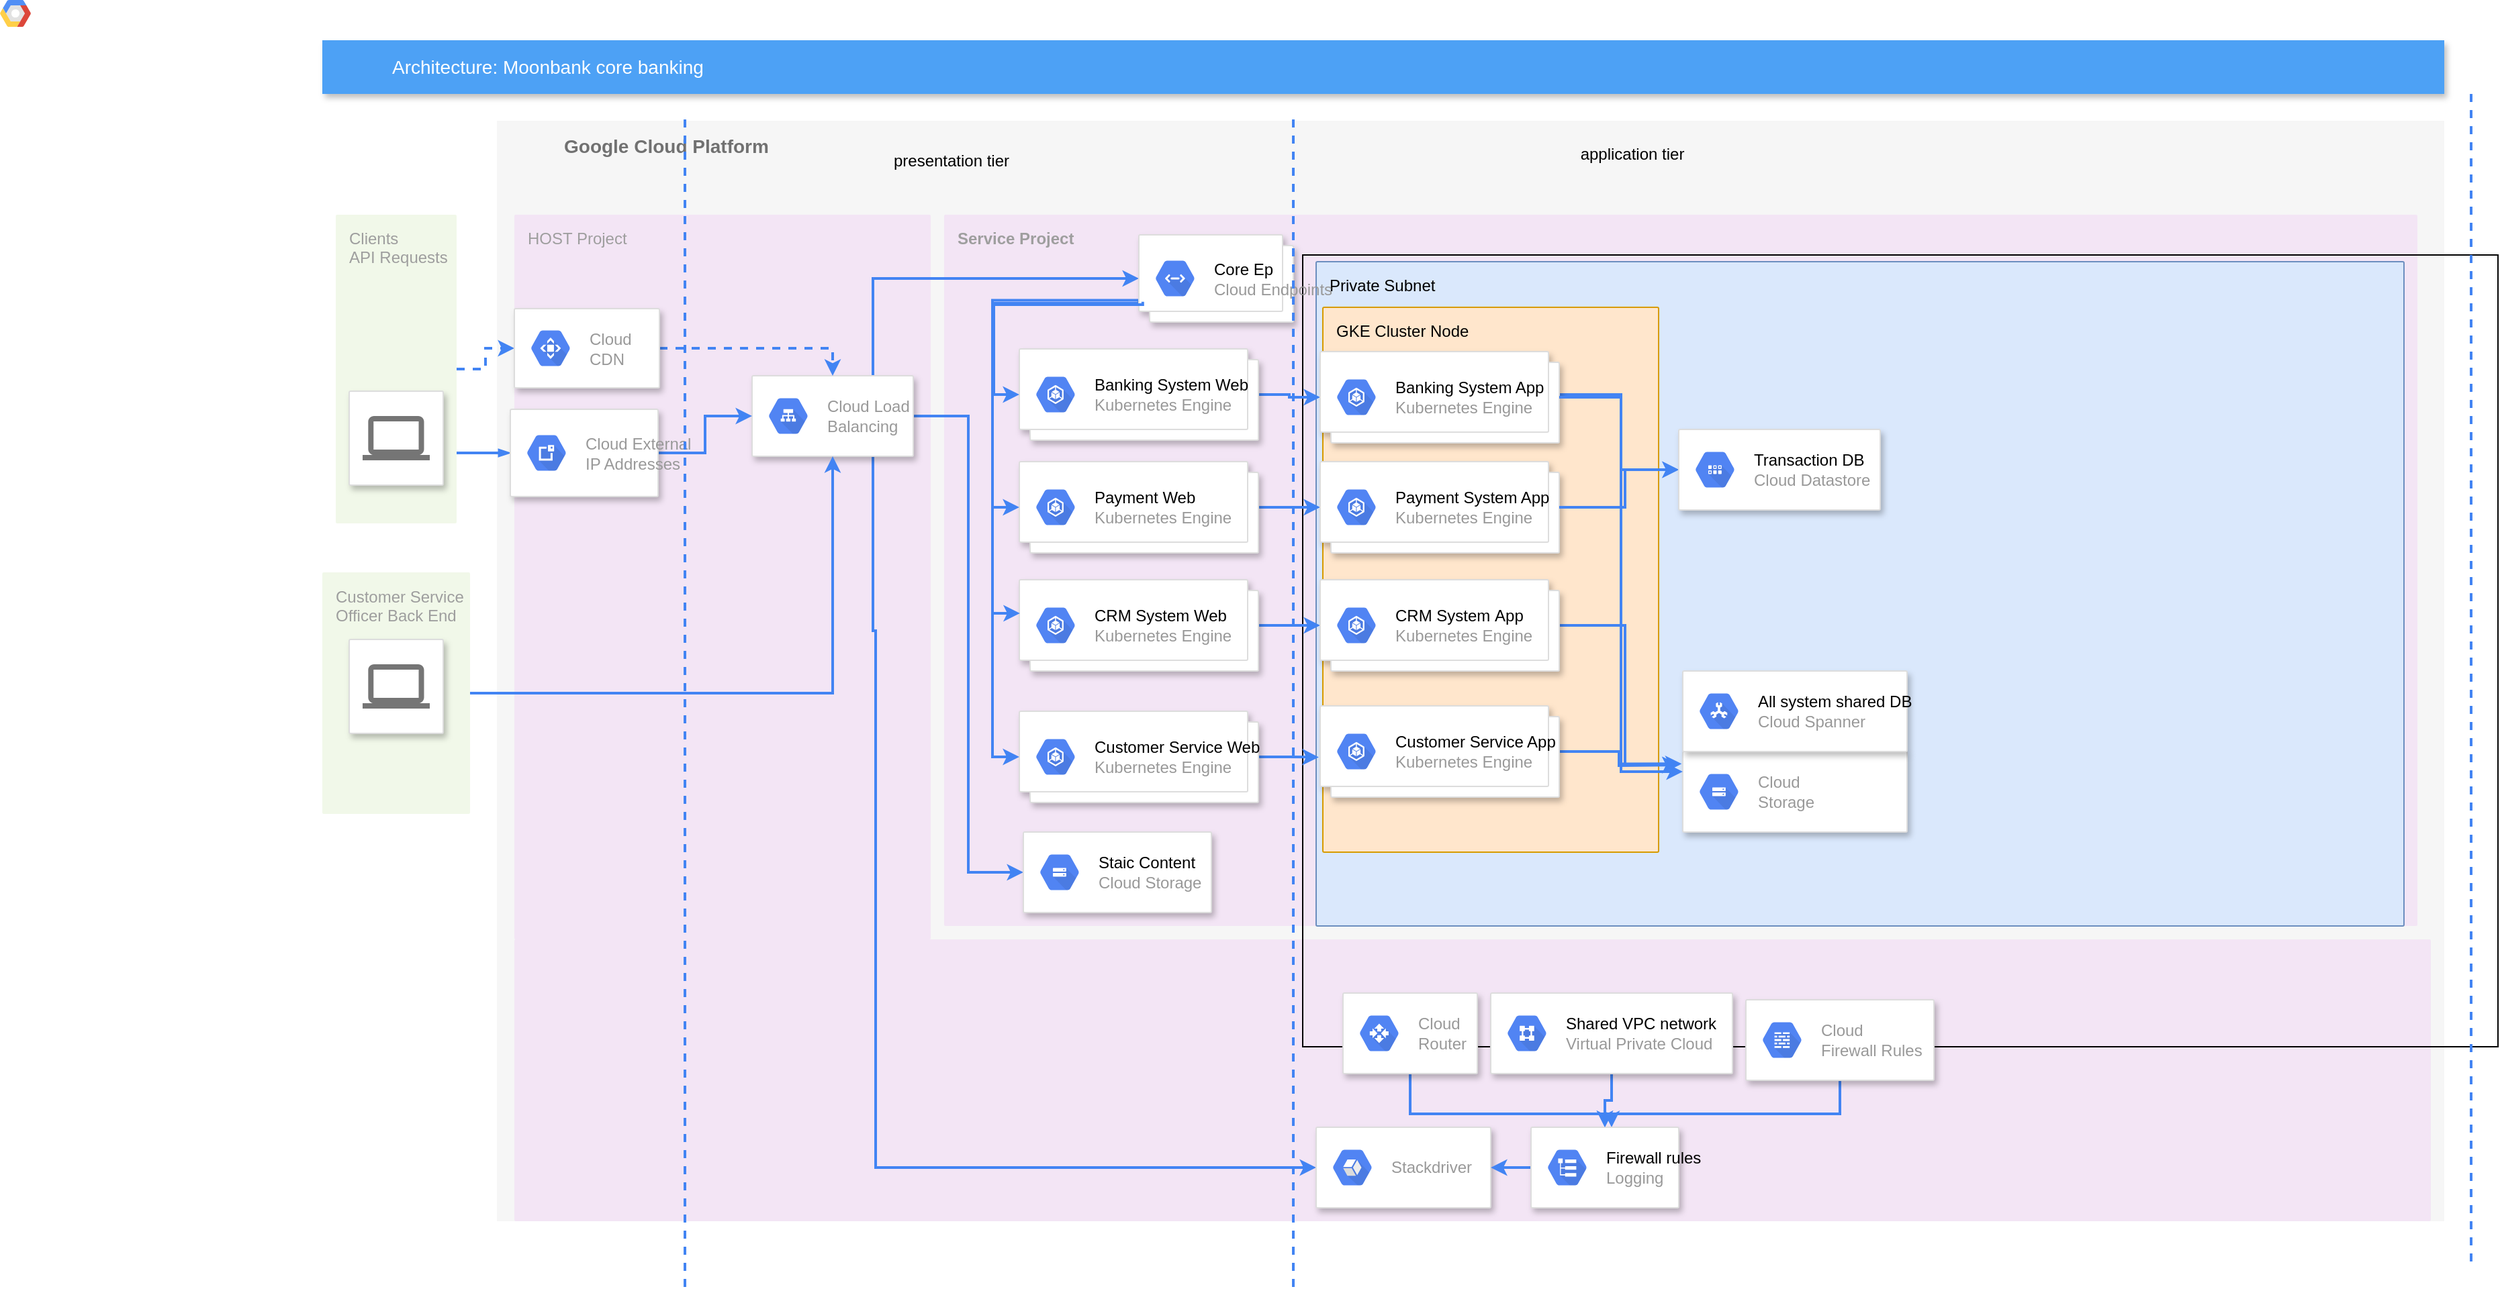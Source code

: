 <mxfile version="12.1.7" type="github" pages="1">
  <diagram id="f106602c-feb2-e66a-4537-3a34d633f6aa" name="Page-1">
    <mxGraphModel dx="2777" dy="1590" grid="1" gridSize="10" guides="1" tooltips="1" connect="1" arrows="1" fold="1" page="1" pageScale="1" pageWidth="1169" pageHeight="827" background="#ffffff" math="0" shadow="0">
      <root>
        <mxCell id="0"/>
        <mxCell id="1" style="" parent="0"/>
        <mxCell id="14" value="&lt;span&gt;Google &lt;/span&gt;Cloud Platform" style="fillColor=#F6F6F6;strokeColor=none;shadow=0;gradientColor=none;fontSize=14;align=left;spacing=10;fontColor=#717171;9E9E9E;verticalAlign=top;spacingTop=-4;fontStyle=1;spacingLeft=40;html=1;" parent="1" vertex="1">
          <mxGeometry x="390" y="100" width="1450" height="820" as="geometry"/>
        </mxCell>
        <mxCell id="3G7S71GiZPw67ylA6irI-1203" value="" style="points=[[0,0,0],[0.25,0,0],[0.5,0,0],[0.75,0,0],[1,0,0],[1,0.25,0],[1,0.5,0],[1,0.75,0],[1,1,0],[0.75,1,0],[0.5,1,0],[0.25,1,0],[0,1,0],[0,0.75,0],[0,0.5,0],[0,0.25,0]];rounded=1;absoluteArcSize=1;arcSize=2;html=1;strokeColor=none;gradientColor=none;shadow=0;dashed=0;fontSize=12;fontColor=#9E9E9E;align=left;verticalAlign=top;spacing=10;spacingTop=-4;fillColor=#F3E5F5;" vertex="1" parent="1">
          <mxGeometry x="403" y="710" width="1427" height="210" as="geometry"/>
        </mxCell>
        <mxCell id="3G7S71GiZPw67ylA6irI-1142" value="Service Project" style="points=[[0,0,0],[0.25,0,0],[0.5,0,0],[0.75,0,0],[1,0,0],[1,0.25,0],[1,0.5,0],[1,0.75,0],[1,1,0],[0.75,1,0],[0.5,1,0],[0.25,1,0],[0,1,0],[0,0.75,0],[0,0.5,0],[0,0.25,0]];rounded=1;absoluteArcSize=1;arcSize=2;html=1;strokeColor=none;gradientColor=none;shadow=0;dashed=0;fontSize=12;fontColor=#9E9E9E;align=left;verticalAlign=top;spacing=10;spacingTop=-4;fillColor=#F3E5F5;fontStyle=1" vertex="1" parent="1">
          <mxGeometry x="723" y="170" width="1097" height="530" as="geometry"/>
        </mxCell>
        <mxCell id="3G7S71GiZPw67ylA6irI-1202" value="" style="whiteSpace=wrap;html=1;fillColor=none;" vertex="1" parent="1">
          <mxGeometry x="990" y="200" width="890" height="590" as="geometry"/>
        </mxCell>
        <mxCell id="3G7S71GiZPw67ylA6irI-1228" value="Private Subnet" style="points=[[0,0,0],[0.25,0,0],[0.5,0,0],[0.75,0,0],[1,0,0],[1,0.25,0],[1,0.5,0],[1,0.75,0],[1,1,0],[0.75,1,0],[0.5,1,0],[0.25,1,0],[0,1,0],[0,0.75,0],[0,0.5,0],[0,0.25,0]];rounded=1;absoluteArcSize=1;arcSize=2;html=1;strokeColor=#6c8ebf;shadow=0;dashed=0;fontSize=12;align=left;verticalAlign=top;spacing=10;spacingTop=-4;fillColor=#dae8fc;" vertex="1" parent="1">
          <mxGeometry x="1000" y="205" width="810" height="495" as="geometry"/>
        </mxCell>
        <mxCell id="3G7S71GiZPw67ylA6irI-1239" value="GKE Cluster Node" style="points=[[0,0,0],[0.25,0,0],[0.5,0,0],[0.75,0,0],[1,0,0],[1,0.25,0],[1,0.5,0],[1,0.75,0],[1,1,0],[0.75,1,0],[0.5,1,0],[0.25,1,0],[0,1,0],[0,0.75,0],[0,0.5,0],[0,0.25,0]];rounded=1;absoluteArcSize=1;arcSize=2;html=1;strokeColor=#d79b00;shadow=0;dashed=0;fontSize=12;align=left;verticalAlign=top;spacing=10;spacingTop=-4;fillColor=#ffe6cc;" vertex="1" parent="1">
          <mxGeometry x="1005" y="239" width="250" height="406" as="geometry"/>
        </mxCell>
        <mxCell id="3G7S71GiZPw67ylA6irI-1141" value="HOST Project" style="points=[[0,0,0],[0.25,0,0],[0.5,0,0],[0.75,0,0],[1,0,0],[1,0.25,0],[1,0.5,0],[1,0.75,0],[1,1,0],[0.75,1,0],[0.5,1,0],[0.25,1,0],[0,1,0],[0,0.75,0],[0,0.5,0],[0,0.25,0]];rounded=1;absoluteArcSize=1;arcSize=2;html=1;strokeColor=none;gradientColor=none;shadow=0;dashed=0;fontSize=12;fontColor=#9E9E9E;align=left;verticalAlign=top;spacing=10;spacingTop=-4;fillColor=#F3E5F5;" vertex="1" parent="1">
          <mxGeometry x="403" y="170" width="310" height="540" as="geometry"/>
        </mxCell>
        <mxCell id="3G7S71GiZPw67ylA6irI-1171" style="edgeStyle=orthogonalEdgeStyle;rounded=0;orthogonalLoop=1;jettySize=auto;html=1;entryX=0;entryY=0.5;entryDx=0;entryDy=0;strokeColor=#4284F3;strokeWidth=2;dashed=1;" edge="1" parent="1" source="997" target="3G7S71GiZPw67ylA6irI-1002">
          <mxGeometry relative="1" as="geometry"/>
        </mxCell>
        <mxCell id="997" value="Clients&lt;br&gt;API Requests" style="rounded=1;absoluteArcSize=1;arcSize=2;html=1;strokeColor=none;gradientColor=none;shadow=0;dashed=0;fontSize=12;fontColor=#9E9E9E;align=left;verticalAlign=top;spacing=10;spacingTop=-4;fillColor=#F1F8E9;" parent="1" vertex="1">
          <mxGeometry x="270" y="170" width="90" height="230" as="geometry"/>
        </mxCell>
        <mxCell id="818" value="Architecture: Moonbank core banking" style="fillColor=#4DA1F5;strokeColor=none;shadow=1;gradientColor=none;fontSize=14;align=left;spacingLeft=50;fontColor=#ffffff;html=1;" parent="1" vertex="1">
          <mxGeometry x="260" y="40" width="1580" height="40" as="geometry"/>
        </mxCell>
        <mxCell id="998" style="edgeStyle=elbowEdgeStyle;rounded=0;elbow=vertical;html=1;labelBackgroundColor=none;startFill=1;startSize=4;endArrow=blockThin;endFill=1;endSize=4;jettySize=auto;orthogonalLoop=1;strokeColor=#4284F3;strokeWidth=2;fontSize=12;fontColor=#000000;align=left;dashed=0;entryX=0;entryY=0.5;entryDx=0;entryDy=0;" parent="1" source="997" target="3G7S71GiZPw67ylA6irI-1165" edge="1">
          <mxGeometry relative="1" as="geometry">
            <mxPoint x="279.905" y="324.81" as="targetPoint"/>
          </mxGeometry>
        </mxCell>
        <mxCell id="987" value="" style="strokeColor=#dddddd;fillColor=#ffffff;shadow=1;strokeWidth=1;rounded=1;absoluteArcSize=1;arcSize=2;labelPosition=center;verticalLabelPosition=middle;align=center;verticalAlign=bottom;spacingLeft=0;fontColor=#999999;fontSize=12;whiteSpace=wrap;spacingBottom=2;html=1;" parent="1" vertex="1">
          <mxGeometry x="280" y="301.5" width="70" height="70" as="geometry"/>
        </mxCell>
        <mxCell id="988" value="" style="dashed=0;connectable=0;html=1;fillColor=#757575;strokeColor=none;shape=mxgraph.gcp2.laptop;part=1;" parent="987" vertex="1">
          <mxGeometry x="0.5" width="50" height="33" relative="1" as="geometry">
            <mxPoint x="-25" y="18.5" as="offset"/>
          </mxGeometry>
        </mxCell>
        <mxCell id="3G7S71GiZPw67ylA6irI-1176" style="edgeStyle=orthogonalEdgeStyle;rounded=0;orthogonalLoop=1;jettySize=auto;html=1;exitX=0.75;exitY=0;exitDx=0;exitDy=0;entryX=0;entryY=0.5;entryDx=0;entryDy=0;strokeColor=#4284F3;strokeWidth=2;" edge="1" parent="1" source="989" target="3G7S71GiZPw67ylA6irI-1174">
          <mxGeometry relative="1" as="geometry"/>
        </mxCell>
        <mxCell id="3G7S71GiZPw67ylA6irI-1197" style="edgeStyle=orthogonalEdgeStyle;rounded=0;orthogonalLoop=1;jettySize=auto;html=1;exitX=0.75;exitY=1;exitDx=0;exitDy=0;entryX=0;entryY=0.5;entryDx=0;entryDy=0;strokeColor=#4284F3;strokeWidth=2;" edge="1" parent="1" source="989" target="3G7S71GiZPw67ylA6irI-1194">
          <mxGeometry relative="1" as="geometry">
            <Array as="points">
              <mxPoint x="670" y="480"/>
              <mxPoint x="672" y="480"/>
              <mxPoint x="672" y="880"/>
            </Array>
          </mxGeometry>
        </mxCell>
        <mxCell id="3G7S71GiZPw67ylA6irI-1220" style="edgeStyle=orthogonalEdgeStyle;rounded=0;orthogonalLoop=1;jettySize=auto;html=1;entryX=0;entryY=0.5;entryDx=0;entryDy=0;strokeColor=#4284F3;strokeWidth=2;" edge="1" parent="1" source="989" target="3G7S71GiZPw67ylA6irI-1218">
          <mxGeometry relative="1" as="geometry"/>
        </mxCell>
        <mxCell id="989" value="" style="strokeColor=#dddddd;fillColor=#ffffff;shadow=1;strokeWidth=1;rounded=1;absoluteArcSize=1;arcSize=2;fontSize=11;fontColor=#9E9E9E;align=center;html=1;" parent="1" vertex="1">
          <mxGeometry x="580" y="290" width="120" height="60" as="geometry"/>
        </mxCell>
        <mxCell id="990" value="Cloud Load&#xa;Balancing" style="dashed=0;connectable=0;html=1;fillColor=#5184F3;strokeColor=none;shape=mxgraph.gcp2.hexIcon;prIcon=cloud_load_balancing;part=1;labelPosition=right;verticalLabelPosition=middle;align=left;verticalAlign=middle;spacingLeft=5;fontColor=#999999;fontSize=12;" parent="989" vertex="1">
          <mxGeometry y="0.5" width="44" height="39" relative="1" as="geometry">
            <mxPoint x="5" y="-19.5" as="offset"/>
          </mxGeometry>
        </mxCell>
        <mxCell id="3G7S71GiZPw67ylA6irI-1062" value="Customer Service&lt;br&gt;Officer Back End" style="points=[[0,0,0],[0.25,0,0],[0.5,0,0],[0.75,0,0],[1,0,0],[1,0.25,0],[1,0.5,0],[1,0.75,0],[1,1,0],[0.75,1,0],[0.5,1,0],[0.25,1,0],[0,1,0],[0,0.75,0],[0,0.5,0],[0,0.25,0]];rounded=1;absoluteArcSize=1;arcSize=2;html=1;strokeColor=none;gradientColor=none;shadow=0;dashed=0;fontSize=12;fontColor=#9E9E9E;align=left;verticalAlign=top;spacing=10;spacingTop=-4;fillColor=#F1F8E9;" vertex="1" parent="1">
          <mxGeometry x="260" y="436.5" width="110" height="180" as="geometry"/>
        </mxCell>
        <mxCell id="3G7S71GiZPw67ylA6irI-1063" value="" style="strokeColor=#dddddd;fillColor=#ffffff;shadow=1;strokeWidth=1;rounded=1;absoluteArcSize=1;arcSize=2;labelPosition=center;verticalLabelPosition=middle;align=center;verticalAlign=bottom;spacingLeft=0;fontColor=#999999;fontSize=12;whiteSpace=wrap;spacingBottom=2;html=1;" vertex="1" parent="1">
          <mxGeometry x="280" y="486.5" width="70" height="70" as="geometry"/>
        </mxCell>
        <mxCell id="3G7S71GiZPw67ylA6irI-1064" value="" style="dashed=0;connectable=0;html=1;fillColor=#757575;strokeColor=none;shape=mxgraph.gcp2.laptop;part=1;" vertex="1" parent="3G7S71GiZPw67ylA6irI-1063">
          <mxGeometry x="0.5" width="50" height="33" relative="1" as="geometry">
            <mxPoint x="-25" y="18.5" as="offset"/>
          </mxGeometry>
        </mxCell>
        <mxCell id="3G7S71GiZPw67ylA6irI-1135" style="edgeStyle=orthogonalEdgeStyle;rounded=0;orthogonalLoop=1;jettySize=auto;html=1;entryX=0;entryY=0.5;entryDx=0;entryDy=0;strokeColor=#4284F3;strokeWidth=2;" edge="1" parent="1" source="3G7S71GiZPw67ylA6irI-1124" target="3G7S71GiZPw67ylA6irI-1053">
          <mxGeometry relative="1" as="geometry"/>
        </mxCell>
        <mxCell id="3G7S71GiZPw67ylA6irI-1124" value="" style="shape=mxgraph.gcp2.doubleRect;strokeColor=#dddddd;fillColor=#ffffff;shadow=1;strokeWidth=1;" vertex="1" parent="1">
          <mxGeometry x="779" y="270" width="178" height="68" as="geometry"/>
        </mxCell>
        <mxCell id="3G7S71GiZPw67ylA6irI-1125" value="&lt;font color=&quot;#000000&quot;&gt;&lt;span&gt;Banking System Web&lt;/span&gt;&lt;/font&gt;&lt;br&gt;Kubernetes Engine" style="dashed=0;connectable=0;html=1;fillColor=#5184F3;strokeColor=none;shape=mxgraph.gcp2.hexIcon;prIcon=container_engine;part=1;labelPosition=right;verticalLabelPosition=middle;align=left;verticalAlign=middle;spacingLeft=5;fontColor=#999999;fontSize=12;" vertex="1" parent="3G7S71GiZPw67ylA6irI-1124">
          <mxGeometry y="0.5" width="44" height="39" relative="1" as="geometry">
            <mxPoint x="5" y="-19.5" as="offset"/>
          </mxGeometry>
        </mxCell>
        <mxCell id="3G7S71GiZPw67ylA6irI-1134" style="edgeStyle=orthogonalEdgeStyle;rounded=0;orthogonalLoop=1;jettySize=auto;html=1;entryX=0;entryY=0.5;entryDx=0;entryDy=0;strokeColor=#4284F3;strokeWidth=2;" edge="1" parent="1" source="3G7S71GiZPw67ylA6irI-1126" target="3G7S71GiZPw67ylA6irI-1036">
          <mxGeometry relative="1" as="geometry"/>
        </mxCell>
        <mxCell id="3G7S71GiZPw67ylA6irI-1126" value="" style="shape=mxgraph.gcp2.doubleRect;strokeColor=#dddddd;fillColor=#ffffff;shadow=1;strokeWidth=1;" vertex="1" parent="1">
          <mxGeometry x="779" y="354" width="178" height="68" as="geometry"/>
        </mxCell>
        <mxCell id="3G7S71GiZPw67ylA6irI-1127" value="&lt;font color=&quot;#000000&quot;&gt;&lt;span&gt;Payment Web&lt;/span&gt;&lt;/font&gt;&lt;br&gt;Kubernetes Engine" style="dashed=0;connectable=0;html=1;fillColor=#5184F3;strokeColor=none;shape=mxgraph.gcp2.hexIcon;prIcon=container_engine;part=1;labelPosition=right;verticalLabelPosition=middle;align=left;verticalAlign=middle;spacingLeft=5;fontColor=#999999;fontSize=12;" vertex="1" parent="3G7S71GiZPw67ylA6irI-1126">
          <mxGeometry y="0.5" width="44" height="39" relative="1" as="geometry">
            <mxPoint x="5" y="-19.5" as="offset"/>
          </mxGeometry>
        </mxCell>
        <mxCell id="3G7S71GiZPw67ylA6irI-1133" style="edgeStyle=orthogonalEdgeStyle;rounded=0;orthogonalLoop=1;jettySize=auto;html=1;entryX=0;entryY=0.5;entryDx=0;entryDy=0;strokeColor=#4284F3;strokeWidth=2;" edge="1" parent="1" source="3G7S71GiZPw67ylA6irI-1128" target="3G7S71GiZPw67ylA6irI-1038">
          <mxGeometry relative="1" as="geometry"/>
        </mxCell>
        <mxCell id="3G7S71GiZPw67ylA6irI-1128" value="" style="shape=mxgraph.gcp2.doubleRect;strokeColor=#dddddd;fillColor=#ffffff;shadow=1;strokeWidth=1;" vertex="1" parent="1">
          <mxGeometry x="779" y="442" width="178" height="68" as="geometry"/>
        </mxCell>
        <mxCell id="3G7S71GiZPw67ylA6irI-1129" value="&lt;font color=&quot;#000000&quot;&gt;CRM System Web&lt;/font&gt;&lt;br&gt;Kubernetes Engine" style="dashed=0;connectable=0;html=1;fillColor=#5184F3;strokeColor=none;shape=mxgraph.gcp2.hexIcon;prIcon=container_engine;part=1;labelPosition=right;verticalLabelPosition=middle;align=left;verticalAlign=middle;spacingLeft=5;fontColor=#999999;fontSize=12;" vertex="1" parent="3G7S71GiZPw67ylA6irI-1128">
          <mxGeometry y="0.5" width="44" height="39" relative="1" as="geometry">
            <mxPoint x="5" y="-19.5" as="offset"/>
          </mxGeometry>
        </mxCell>
        <mxCell id="3G7S71GiZPw67ylA6irI-1132" style="edgeStyle=orthogonalEdgeStyle;rounded=0;orthogonalLoop=1;jettySize=auto;html=1;entryX=-0.006;entryY=0.562;entryDx=0;entryDy=0;entryPerimeter=0;strokeColor=#4284F3;strokeWidth=2;" edge="1" parent="1" source="3G7S71GiZPw67ylA6irI-1130" target="3G7S71GiZPw67ylA6irI-1065">
          <mxGeometry relative="1" as="geometry"/>
        </mxCell>
        <mxCell id="3G7S71GiZPw67ylA6irI-1130" value="" style="shape=mxgraph.gcp2.doubleRect;strokeColor=#dddddd;fillColor=#ffffff;shadow=1;strokeWidth=1;" vertex="1" parent="1">
          <mxGeometry x="779" y="540" width="178" height="68" as="geometry"/>
        </mxCell>
        <mxCell id="3G7S71GiZPw67ylA6irI-1131" value="&lt;font color=&quot;#000000&quot;&gt;&lt;span&gt;Customer Service Web&lt;/span&gt;&lt;/font&gt;&lt;br&gt;Kubernetes Engine" style="dashed=0;connectable=0;html=1;fillColor=#5184F3;strokeColor=none;shape=mxgraph.gcp2.hexIcon;prIcon=container_engine;part=1;labelPosition=right;verticalLabelPosition=middle;align=left;verticalAlign=middle;spacingLeft=5;fontColor=#999999;fontSize=12;" vertex="1" parent="3G7S71GiZPw67ylA6irI-1130">
          <mxGeometry y="0.5" width="44" height="39" relative="1" as="geometry">
            <mxPoint x="5" y="-19.5" as="offset"/>
          </mxGeometry>
        </mxCell>
        <mxCell id="3G7S71GiZPw67ylA6irI-1168" style="edgeStyle=orthogonalEdgeStyle;rounded=0;orthogonalLoop=1;jettySize=auto;html=1;entryX=0;entryY=0.5;entryDx=0;entryDy=0;strokeColor=#4284F3;strokeWidth=2;" edge="1" parent="1" source="3G7S71GiZPw67ylA6irI-1165" target="989">
          <mxGeometry relative="1" as="geometry"/>
        </mxCell>
        <mxCell id="3G7S71GiZPw67ylA6irI-1165" value="" style="strokeColor=#dddddd;fillColor=#ffffff;shadow=1;strokeWidth=1;rounded=1;absoluteArcSize=1;arcSize=2;" vertex="1" parent="1">
          <mxGeometry x="400" y="315" width="110" height="65" as="geometry"/>
        </mxCell>
        <mxCell id="3G7S71GiZPw67ylA6irI-1166" value="Cloud External&#xa;IP Addresses" style="dashed=0;connectable=0;html=1;fillColor=#5184F3;strokeColor=none;shape=mxgraph.gcp2.hexIcon;prIcon=cloud_external_ip_addresses;part=1;labelPosition=right;verticalLabelPosition=middle;align=left;verticalAlign=middle;spacingLeft=5;fontColor=#999999;fontSize=12;" vertex="1" parent="3G7S71GiZPw67ylA6irI-1165">
          <mxGeometry y="0.5" width="44" height="39" relative="1" as="geometry">
            <mxPoint x="5" y="-19.5" as="offset"/>
          </mxGeometry>
        </mxCell>
        <mxCell id="3G7S71GiZPw67ylA6irI-1172" style="edgeStyle=orthogonalEdgeStyle;rounded=0;orthogonalLoop=1;jettySize=auto;html=1;entryX=0.5;entryY=0;entryDx=0;entryDy=0;dashed=1;strokeColor=#4284F3;strokeWidth=2;" edge="1" parent="1" source="3G7S71GiZPw67ylA6irI-1002" target="989">
          <mxGeometry relative="1" as="geometry"/>
        </mxCell>
        <mxCell id="3G7S71GiZPw67ylA6irI-1179" style="edgeStyle=orthogonalEdgeStyle;rounded=0;orthogonalLoop=1;jettySize=auto;html=1;exitX=0;exitY=0.75;exitDx=0;exitDy=0;entryX=0;entryY=0.5;entryDx=0;entryDy=0;strokeColor=#4284F3;strokeWidth=2;" edge="1" parent="1" source="3G7S71GiZPw67ylA6irI-1174" target="3G7S71GiZPw67ylA6irI-1126">
          <mxGeometry relative="1" as="geometry">
            <Array as="points">
              <mxPoint x="759" y="236"/>
              <mxPoint x="759" y="388"/>
            </Array>
          </mxGeometry>
        </mxCell>
        <mxCell id="3G7S71GiZPw67ylA6irI-1180" style="edgeStyle=orthogonalEdgeStyle;rounded=0;orthogonalLoop=1;jettySize=auto;html=1;entryX=0.002;entryY=0.426;entryDx=0;entryDy=0;entryPerimeter=0;strokeColor=#4284F3;strokeWidth=2;" edge="1" parent="1">
          <mxGeometry relative="1" as="geometry">
            <mxPoint x="868" y="236.048" as="sourcePoint"/>
            <mxPoint x="779.429" y="467" as="targetPoint"/>
            <Array as="points">
              <mxPoint x="759" y="236"/>
              <mxPoint x="759" y="467"/>
            </Array>
          </mxGeometry>
        </mxCell>
        <mxCell id="3G7S71GiZPw67ylA6irI-1181" style="edgeStyle=orthogonalEdgeStyle;rounded=0;orthogonalLoop=1;jettySize=auto;html=1;exitX=0;exitY=0.75;exitDx=0;exitDy=0;entryX=0;entryY=0.5;entryDx=0;entryDy=0;strokeColor=#4284F3;strokeWidth=2;" edge="1" parent="1" source="3G7S71GiZPw67ylA6irI-1174" target="3G7S71GiZPw67ylA6irI-1130">
          <mxGeometry relative="1" as="geometry"/>
        </mxCell>
        <mxCell id="3G7S71GiZPw67ylA6irI-1198" value="" style="endArrow=none;dashed=1;html=1;strokeColor=#4284F3;strokeWidth=2;" edge="1" parent="1">
          <mxGeometry width="50" height="50" relative="1" as="geometry">
            <mxPoint x="1860" y="950" as="sourcePoint"/>
            <mxPoint x="1860" y="80" as="targetPoint"/>
          </mxGeometry>
        </mxCell>
        <mxCell id="15" value="" style="shape=mxgraph.gcp2.google_cloud_platform;fillColor=#F6F6F6;strokeColor=none;shadow=0;gradientColor=none;" parent="1" vertex="1">
          <mxGeometry width="23" height="20" relative="1" as="geometry">
            <mxPoint x="20" y="10" as="offset"/>
          </mxGeometry>
        </mxCell>
        <mxCell id="3G7S71GiZPw67ylA6irI-1002" value="" style="strokeColor=#dddddd;fillColor=#ffffff;shadow=1;strokeWidth=1;rounded=1;absoluteArcSize=1;arcSize=2;" vertex="1" parent="1">
          <mxGeometry x="403" y="240" width="108" height="59" as="geometry"/>
        </mxCell>
        <mxCell id="3G7S71GiZPw67ylA6irI-1003" value="Cloud &#xa;CDN" style="dashed=0;connectable=0;html=1;fillColor=#5184F3;strokeColor=none;shape=mxgraph.gcp2.hexIcon;prIcon=cloud_cdn;part=1;labelPosition=right;verticalLabelPosition=middle;align=left;verticalAlign=middle;spacingLeft=5;fontColor=#999999;fontSize=12;" vertex="1" parent="3G7S71GiZPw67ylA6irI-1002">
          <mxGeometry y="0.5" width="44" height="39" relative="1" as="geometry">
            <mxPoint x="5" y="-19.5" as="offset"/>
          </mxGeometry>
        </mxCell>
        <mxCell id="3G7S71GiZPw67ylA6irI-1236" style="edgeStyle=orthogonalEdgeStyle;rounded=0;orthogonalLoop=1;jettySize=auto;html=1;strokeColor=#4284F3;strokeWidth=2;exitX=1;exitY=0.5;exitDx=0;exitDy=0;" edge="1" parent="1" source="3G7S71GiZPw67ylA6irI-1036">
          <mxGeometry relative="1" as="geometry">
            <mxPoint x="1270" y="360" as="targetPoint"/>
            <Array as="points">
              <mxPoint x="1230" y="388"/>
              <mxPoint x="1230" y="360"/>
            </Array>
          </mxGeometry>
        </mxCell>
        <mxCell id="3G7S71GiZPw67ylA6irI-1051" value="" style="strokeColor=#dddddd;fillColor=#ffffff;shadow=1;strokeWidth=1;rounded=1;absoluteArcSize=1;arcSize=2;" vertex="1" parent="1">
          <mxGeometry x="1273" y="570" width="167" height="60" as="geometry"/>
        </mxCell>
        <mxCell id="3G7S71GiZPw67ylA6irI-1052" value="Cloud&#xa;Storage" style="dashed=0;connectable=0;html=1;fillColor=#5184F3;strokeColor=none;shape=mxgraph.gcp2.hexIcon;prIcon=cloud_storage;part=1;labelPosition=right;verticalLabelPosition=middle;align=left;verticalAlign=middle;spacingLeft=5;fontColor=#999999;fontSize=12;" vertex="1" parent="3G7S71GiZPw67ylA6irI-1051">
          <mxGeometry y="0.5" width="44" height="39" relative="1" as="geometry">
            <mxPoint x="5" y="-19.5" as="offset"/>
          </mxGeometry>
        </mxCell>
        <mxCell id="3G7S71GiZPw67ylA6irI-1235" style="edgeStyle=orthogonalEdgeStyle;rounded=0;orthogonalLoop=1;jettySize=auto;html=1;entryX=0;entryY=0.5;entryDx=0;entryDy=0;strokeColor=#4284F3;strokeWidth=2;" edge="1" parent="1" source="3G7S71GiZPw67ylA6irI-1053" target="3G7S71GiZPw67ylA6irI-1241">
          <mxGeometry relative="1" as="geometry">
            <Array as="points">
              <mxPoint x="1227" y="304"/>
              <mxPoint x="1227" y="360"/>
            </Array>
          </mxGeometry>
        </mxCell>
        <mxCell id="3G7S71GiZPw67ylA6irI-1055" value="" style="strokeColor=#dddddd;fillColor=#ffffff;shadow=1;strokeWidth=1;rounded=1;absoluteArcSize=1;arcSize=2;" vertex="1" parent="1">
          <mxGeometry x="1273" y="510" width="167" height="60" as="geometry"/>
        </mxCell>
        <mxCell id="3G7S71GiZPw67ylA6irI-1056" value="&lt;font color=&quot;#000000&quot;&gt;&lt;span&gt;All system shared DB&lt;/span&gt;&lt;/font&gt;&lt;br&gt;Cloud Spanner" style="dashed=0;connectable=0;html=1;fillColor=#5184F3;strokeColor=none;shape=mxgraph.gcp2.hexIcon;prIcon=cloud_spanner;part=1;labelPosition=right;verticalLabelPosition=middle;align=left;verticalAlign=middle;spacingLeft=5;fontColor=#999999;fontSize=12;" vertex="1" parent="3G7S71GiZPw67ylA6irI-1055">
          <mxGeometry y="0.5" width="44" height="39" relative="1" as="geometry">
            <mxPoint x="5" y="-19.5" as="offset"/>
          </mxGeometry>
        </mxCell>
        <mxCell id="3G7S71GiZPw67ylA6irI-1238" style="edgeStyle=orthogonalEdgeStyle;rounded=0;orthogonalLoop=1;jettySize=auto;html=1;strokeColor=#4284F3;strokeWidth=2;" edge="1" parent="1" source="3G7S71GiZPw67ylA6irI-1065">
          <mxGeometry relative="1" as="geometry">
            <mxPoint x="1270" y="580" as="targetPoint"/>
          </mxGeometry>
        </mxCell>
        <mxCell id="3G7S71GiZPw67ylA6irI-1237" style="edgeStyle=orthogonalEdgeStyle;rounded=0;orthogonalLoop=1;jettySize=auto;html=1;strokeColor=#4284F3;strokeWidth=2;" edge="1" parent="1" source="3G7S71GiZPw67ylA6irI-1038">
          <mxGeometry relative="1" as="geometry">
            <mxPoint x="1270" y="580" as="targetPoint"/>
            <Array as="points">
              <mxPoint x="1230" y="476"/>
              <mxPoint x="1230" y="580"/>
            </Array>
          </mxGeometry>
        </mxCell>
        <mxCell id="3G7S71GiZPw67ylA6irI-1174" value="" style="shape=mxgraph.gcp2.doubleRect;strokeColor=#dddddd;fillColor=#ffffff;shadow=1;strokeWidth=1;" vertex="1" parent="1">
          <mxGeometry x="868" y="185" width="115" height="65" as="geometry"/>
        </mxCell>
        <mxCell id="3G7S71GiZPw67ylA6irI-1175" value="&lt;font color=&quot;#000000&quot;&gt;&lt;span&gt;Core Ep&lt;/span&gt;&lt;/font&gt;&lt;br&gt;Cloud Endpoints" style="dashed=0;connectable=0;html=1;fillColor=#5184F3;strokeColor=none;shape=mxgraph.gcp2.hexIcon;prIcon=cloud_endpoints;part=1;labelPosition=right;verticalLabelPosition=middle;align=left;verticalAlign=middle;spacingLeft=5;fontColor=#999999;fontSize=12;" vertex="1" parent="3G7S71GiZPw67ylA6irI-1174">
          <mxGeometry y="0.5" width="44" height="39" relative="1" as="geometry">
            <mxPoint x="5" y="-19.5" as="offset"/>
          </mxGeometry>
        </mxCell>
        <mxCell id="3G7S71GiZPw67ylA6irI-1177" style="edgeStyle=orthogonalEdgeStyle;rounded=0;orthogonalLoop=1;jettySize=auto;html=1;exitX=0;exitY=0.75;exitDx=0;exitDy=0;strokeColor=#4284F3;strokeWidth=2;entryX=0;entryY=0.5;entryDx=0;entryDy=0;" edge="1" parent="3G7S71GiZPw67ylA6irI-1174" target="3G7S71GiZPw67ylA6irI-1124">
          <mxGeometry relative="1" as="geometry">
            <mxPoint x="2.911" y="49.857" as="sourcePoint"/>
            <mxPoint x="-61.867" y="120" as="targetPoint"/>
            <Array as="points">
              <mxPoint x="3" y="52"/>
              <mxPoint x="-108" y="52"/>
              <mxPoint x="-108" y="119"/>
            </Array>
          </mxGeometry>
        </mxCell>
        <mxCell id="3G7S71GiZPw67ylA6irI-1183" value="" style="endArrow=none;dashed=1;html=1;strokeColor=#4284F3;strokeWidth=2;" edge="1" parent="1">
          <mxGeometry width="50" height="50" relative="1" as="geometry">
            <mxPoint x="530" y="969" as="sourcePoint"/>
            <mxPoint x="530" y="99" as="targetPoint"/>
          </mxGeometry>
        </mxCell>
        <mxCell id="3G7S71GiZPw67ylA6irI-1185" value="" style="endArrow=none;dashed=1;html=1;strokeColor=#4284F3;strokeWidth=2;" edge="1" parent="1">
          <mxGeometry width="50" height="50" relative="1" as="geometry">
            <mxPoint x="983" y="969" as="sourcePoint"/>
            <mxPoint x="983" y="99" as="targetPoint"/>
          </mxGeometry>
        </mxCell>
        <mxCell id="3G7S71GiZPw67ylA6irI-1190" value="presentation tier" style="text;html=1;resizable=0;autosize=1;align=center;verticalAlign=middle;points=[];fillColor=none;strokeColor=none;rounded=0;" vertex="1" parent="1">
          <mxGeometry x="678" y="120" width="100" height="20" as="geometry"/>
        </mxCell>
        <mxCell id="3G7S71GiZPw67ylA6irI-1194" value="" style="strokeColor=#dddddd;fillColor=#ffffff;shadow=1;strokeWidth=1;rounded=1;absoluteArcSize=1;arcSize=2;" vertex="1" parent="1">
          <mxGeometry x="1000" y="850" width="130" height="60" as="geometry"/>
        </mxCell>
        <mxCell id="3G7S71GiZPw67ylA6irI-1195" value="Stackdriver" style="dashed=0;connectable=0;html=1;fillColor=#5184F3;strokeColor=none;shape=mxgraph.gcp2.hexIcon;prIcon=stackdriver;part=1;labelPosition=right;verticalLabelPosition=middle;align=left;verticalAlign=middle;spacingLeft=5;fontColor=#999999;fontSize=12;" vertex="1" parent="3G7S71GiZPw67ylA6irI-1194">
          <mxGeometry y="0.5" width="44" height="39" relative="1" as="geometry">
            <mxPoint x="5" y="-19.5" as="offset"/>
          </mxGeometry>
        </mxCell>
        <mxCell id="3G7S71GiZPw67ylA6irI-1200" value="application tier" style="text;html=1;resizable=0;autosize=1;align=center;verticalAlign=middle;points=[];fillColor=none;strokeColor=none;rounded=0;" vertex="1" parent="1">
          <mxGeometry x="1190" y="115" width="90" height="20" as="geometry"/>
        </mxCell>
        <mxCell id="3G7S71GiZPw67ylA6irI-1227" style="edgeStyle=orthogonalEdgeStyle;rounded=0;orthogonalLoop=1;jettySize=auto;html=1;strokeColor=#4284F3;strokeWidth=2;" edge="1" parent="1" source="3G7S71GiZPw67ylA6irI-1210" target="3G7S71GiZPw67ylA6irI-1208">
          <mxGeometry relative="1" as="geometry"/>
        </mxCell>
        <mxCell id="3G7S71GiZPw67ylA6irI-1226" style="edgeStyle=orthogonalEdgeStyle;rounded=0;orthogonalLoop=1;jettySize=auto;html=1;strokeColor=#4284F3;strokeWidth=2;" edge="1" parent="1" source="3G7S71GiZPw67ylA6irI-1214">
          <mxGeometry relative="1" as="geometry">
            <mxPoint x="1220" y="850" as="targetPoint"/>
            <Array as="points">
              <mxPoint x="1070" y="840"/>
              <mxPoint x="1220" y="840"/>
            </Array>
          </mxGeometry>
        </mxCell>
        <mxCell id="3G7S71GiZPw67ylA6irI-1218" value="" style="strokeColor=#dddddd;fillColor=#ffffff;shadow=1;strokeWidth=1;rounded=1;absoluteArcSize=1;arcSize=2;" vertex="1" parent="1">
          <mxGeometry x="782" y="630" width="140" height="60" as="geometry"/>
        </mxCell>
        <mxCell id="3G7S71GiZPw67ylA6irI-1219" value="&lt;font color=&quot;#000000&quot;&gt;&lt;span&gt;Staic Content&lt;br&gt;&lt;/span&gt;&lt;/font&gt;Cloud Storage" style="dashed=0;connectable=0;html=1;fillColor=#5184F3;strokeColor=none;shape=mxgraph.gcp2.hexIcon;prIcon=cloud_storage;part=1;labelPosition=right;verticalLabelPosition=middle;align=left;verticalAlign=middle;spacingLeft=5;fontColor=#999999;fontSize=12;" vertex="1" parent="3G7S71GiZPw67ylA6irI-1218">
          <mxGeometry y="0.5" width="44" height="39" relative="1" as="geometry">
            <mxPoint x="5" y="-19.5" as="offset"/>
          </mxGeometry>
        </mxCell>
        <mxCell id="3G7S71GiZPw67ylA6irI-1222" style="edgeStyle=orthogonalEdgeStyle;rounded=0;orthogonalLoop=1;jettySize=auto;html=1;strokeColor=#4284F3;strokeWidth=2;" edge="1" parent="1" source="3G7S71GiZPw67ylA6irI-1208" target="3G7S71GiZPw67ylA6irI-1194">
          <mxGeometry relative="1" as="geometry"/>
        </mxCell>
        <mxCell id="3G7S71GiZPw67ylA6irI-1208" value="" style="strokeColor=#dddddd;fillColor=#ffffff;shadow=1;strokeWidth=1;rounded=1;absoluteArcSize=1;arcSize=2;" vertex="1" parent="1">
          <mxGeometry x="1160" y="850" width="110" height="60" as="geometry"/>
        </mxCell>
        <mxCell id="3G7S71GiZPw67ylA6irI-1209" value="&lt;font color=&quot;#000000&quot;&gt;Firewall rules&lt;/font&gt;&lt;br&gt;Logging" style="dashed=0;connectable=0;html=1;fillColor=#5184F3;strokeColor=none;shape=mxgraph.gcp2.hexIcon;prIcon=logging;part=1;labelPosition=right;verticalLabelPosition=middle;align=left;verticalAlign=middle;spacingLeft=5;fontColor=#999999;fontSize=12;" vertex="1" parent="3G7S71GiZPw67ylA6irI-1208">
          <mxGeometry y="0.5" width="44" height="39" relative="1" as="geometry">
            <mxPoint x="5" y="-19.5" as="offset"/>
          </mxGeometry>
        </mxCell>
        <mxCell id="3G7S71GiZPw67ylA6irI-1225" style="edgeStyle=orthogonalEdgeStyle;rounded=0;orthogonalLoop=1;jettySize=auto;html=1;strokeColor=#4284F3;strokeWidth=2;" edge="1" parent="1" source="3G7S71GiZPw67ylA6irI-1223" target="3G7S71GiZPw67ylA6irI-1208">
          <mxGeometry relative="1" as="geometry">
            <Array as="points">
              <mxPoint x="1390" y="840"/>
              <mxPoint x="1215" y="840"/>
            </Array>
          </mxGeometry>
        </mxCell>
        <mxCell id="3G7S71GiZPw67ylA6irI-1038" value="" style="shape=mxgraph.gcp2.doubleRect;strokeColor=#dddddd;fillColor=#ffffff;shadow=1;strokeWidth=1;" vertex="1" parent="1">
          <mxGeometry x="1003" y="442" width="178" height="68" as="geometry"/>
        </mxCell>
        <mxCell id="3G7S71GiZPw67ylA6irI-1039" value="&lt;span style=&quot;color: rgb(0 , 0 , 0)&quot;&gt;CRM System&amp;nbsp;&lt;/span&gt;&lt;font color=&quot;#000000&quot;&gt;App&lt;/font&gt;&lt;br&gt;Kubernetes Engine" style="dashed=0;connectable=0;html=1;fillColor=#5184F3;strokeColor=none;shape=mxgraph.gcp2.hexIcon;prIcon=container_engine;part=1;labelPosition=right;verticalLabelPosition=middle;align=left;verticalAlign=middle;spacingLeft=5;fontColor=#999999;fontSize=12;" vertex="1" parent="3G7S71GiZPw67ylA6irI-1038">
          <mxGeometry y="0.5" width="44" height="39" relative="1" as="geometry">
            <mxPoint x="5" y="-19.5" as="offset"/>
          </mxGeometry>
        </mxCell>
        <mxCell id="3G7S71GiZPw67ylA6irI-1065" value="" style="shape=mxgraph.gcp2.doubleRect;strokeColor=#dddddd;fillColor=#ffffff;shadow=1;strokeWidth=1;" vertex="1" parent="1">
          <mxGeometry x="1003" y="536" width="178" height="68" as="geometry"/>
        </mxCell>
        <mxCell id="3G7S71GiZPw67ylA6irI-1066" value="&lt;font color=&quot;#000000&quot;&gt;&lt;span&gt;Customer Service App&lt;/span&gt;&lt;/font&gt;&lt;br&gt;Kubernetes Engine" style="dashed=0;connectable=0;html=1;fillColor=#5184F3;strokeColor=none;shape=mxgraph.gcp2.hexIcon;prIcon=container_engine;part=1;labelPosition=right;verticalLabelPosition=middle;align=left;verticalAlign=middle;spacingLeft=5;fontColor=#999999;fontSize=12;" vertex="1" parent="3G7S71GiZPw67ylA6irI-1065">
          <mxGeometry y="0.5" width="44" height="39" relative="1" as="geometry">
            <mxPoint x="5" y="-19.5" as="offset"/>
          </mxGeometry>
        </mxCell>
        <mxCell id="3G7S71GiZPw67ylA6irI-1036" value="" style="shape=mxgraph.gcp2.doubleRect;strokeColor=#dddddd;fillColor=#ffffff;shadow=1;strokeWidth=1;" vertex="1" parent="1">
          <mxGeometry x="1003" y="354" width="178" height="68" as="geometry"/>
        </mxCell>
        <mxCell id="3G7S71GiZPw67ylA6irI-1037" value="&lt;font color=&quot;#000000&quot;&gt;&lt;span&gt;Payment System App&lt;/span&gt;&lt;/font&gt;&lt;br&gt;Kubernetes Engine" style="dashed=0;connectable=0;html=1;fillColor=#5184F3;strokeColor=none;shape=mxgraph.gcp2.hexIcon;prIcon=container_engine;part=1;labelPosition=right;verticalLabelPosition=middle;align=left;verticalAlign=middle;spacingLeft=5;fontColor=#999999;fontSize=12;" vertex="1" parent="3G7S71GiZPw67ylA6irI-1036">
          <mxGeometry y="0.5" width="44" height="39" relative="1" as="geometry">
            <mxPoint x="5" y="-19.5" as="offset"/>
          </mxGeometry>
        </mxCell>
        <mxCell id="3G7S71GiZPw67ylA6irI-1053" value="" style="shape=mxgraph.gcp2.doubleRect;strokeColor=#dddddd;fillColor=#ffffff;shadow=1;strokeWidth=1;" vertex="1" parent="1">
          <mxGeometry x="1003" y="272" width="178" height="68" as="geometry"/>
        </mxCell>
        <mxCell id="3G7S71GiZPw67ylA6irI-1054" value="&lt;span style=&quot;color: rgb(0 , 0 , 0)&quot;&gt;Banking System App&lt;/span&gt;&lt;br&gt;Kubernetes Engine" style="dashed=0;connectable=0;html=1;fillColor=#5184F3;strokeColor=none;shape=mxgraph.gcp2.hexIcon;prIcon=container_engine;part=1;labelPosition=right;verticalLabelPosition=middle;align=left;verticalAlign=middle;spacingLeft=5;fontColor=#999999;fontSize=12;" vertex="1" parent="3G7S71GiZPw67ylA6irI-1053">
          <mxGeometry y="0.5" width="44" height="39" relative="1" as="geometry">
            <mxPoint x="5" y="-19.5" as="offset"/>
          </mxGeometry>
        </mxCell>
        <mxCell id="3G7S71GiZPw67ylA6irI-1214" value="" style="strokeColor=#dddddd;fillColor=#ffffff;shadow=1;strokeWidth=1;rounded=1;absoluteArcSize=1;arcSize=2;" vertex="1" parent="1">
          <mxGeometry x="1020" y="750" width="100" height="60" as="geometry"/>
        </mxCell>
        <mxCell id="3G7S71GiZPw67ylA6irI-1215" value="Cloud&#xa;Router" style="dashed=0;connectable=0;html=1;fillColor=#5184F3;strokeColor=none;shape=mxgraph.gcp2.hexIcon;prIcon=cloud_router;part=1;labelPosition=right;verticalLabelPosition=middle;align=left;verticalAlign=middle;spacingLeft=5;fontColor=#999999;fontSize=12;" vertex="1" parent="3G7S71GiZPw67ylA6irI-1214">
          <mxGeometry y="0.5" width="44" height="39" relative="1" as="geometry">
            <mxPoint x="5" y="-19.5" as="offset"/>
          </mxGeometry>
        </mxCell>
        <mxCell id="3G7S71GiZPw67ylA6irI-1210" value="" style="strokeColor=#dddddd;fillColor=#ffffff;shadow=1;strokeWidth=1;rounded=1;absoluteArcSize=1;arcSize=2;" vertex="1" parent="1">
          <mxGeometry x="1130" y="750" width="180" height="60" as="geometry"/>
        </mxCell>
        <mxCell id="3G7S71GiZPw67ylA6irI-1211" value="&lt;font color=&quot;#000000&quot;&gt;Shared VPC network&lt;/font&gt;&lt;br&gt;Virtual Private Cloud" style="dashed=0;connectable=0;html=1;fillColor=#5184F3;strokeColor=none;shape=mxgraph.gcp2.hexIcon;prIcon=virtual_private_cloud;part=1;labelPosition=right;verticalLabelPosition=middle;align=left;verticalAlign=middle;spacingLeft=5;fontColor=#999999;fontSize=12;" vertex="1" parent="3G7S71GiZPw67ylA6irI-1210">
          <mxGeometry y="0.5" width="44" height="39" relative="1" as="geometry">
            <mxPoint x="5" y="-19.5" as="offset"/>
          </mxGeometry>
        </mxCell>
        <mxCell id="3G7S71GiZPw67ylA6irI-1223" value="" style="strokeColor=#dddddd;fillColor=#ffffff;shadow=1;strokeWidth=1;rounded=1;absoluteArcSize=1;arcSize=2;" vertex="1" parent="1">
          <mxGeometry x="1320" y="755" width="140" height="60" as="geometry"/>
        </mxCell>
        <mxCell id="3G7S71GiZPw67ylA6irI-1224" value="Cloud&#xa;Firewall Rules" style="dashed=0;connectable=0;html=1;fillColor=#5184F3;strokeColor=none;shape=mxgraph.gcp2.hexIcon;prIcon=cloud_firewall_rules;part=1;labelPosition=right;verticalLabelPosition=middle;align=left;verticalAlign=middle;spacingLeft=5;fontColor=#999999;fontSize=12;" vertex="1" parent="3G7S71GiZPw67ylA6irI-1223">
          <mxGeometry y="0.5" width="44" height="39" relative="1" as="geometry">
            <mxPoint x="5" y="-19.5" as="offset"/>
          </mxGeometry>
        </mxCell>
        <mxCell id="3G7S71GiZPw67ylA6irI-1240" value="biodata" parent="0"/>
        <mxCell id="3G7S71GiZPw67ylA6irI-1241" value="" style="strokeColor=#dddddd;fillColor=#ffffff;shadow=1;strokeWidth=1;rounded=1;absoluteArcSize=1;arcSize=2;" vertex="1" parent="3G7S71GiZPw67ylA6irI-1240">
          <mxGeometry x="1270" y="330" width="150" height="60" as="geometry"/>
        </mxCell>
        <mxCell id="3G7S71GiZPw67ylA6irI-1242" value="&lt;font color=&quot;#000000&quot;&gt;&lt;span&gt;Transaction DB&lt;br&gt;&lt;/span&gt;&lt;/font&gt;Cloud Datastore" style="dashed=0;connectable=0;html=1;fillColor=#5184F3;strokeColor=none;shape=mxgraph.gcp2.hexIcon;prIcon=cloud_datastore;part=1;labelPosition=right;verticalLabelPosition=middle;align=left;verticalAlign=middle;spacingLeft=5;fontColor=#999999;fontSize=12;" vertex="1" parent="3G7S71GiZPw67ylA6irI-1241">
          <mxGeometry y="0.5" width="44" height="39" relative="1" as="geometry">
            <mxPoint x="5" y="-19.5" as="offset"/>
          </mxGeometry>
        </mxCell>
        <mxCell id="3G7S71GiZPw67ylA6irI-1243" style="edgeStyle=orthogonalEdgeStyle;rounded=0;orthogonalLoop=1;jettySize=auto;html=1;entryX=-0.005;entryY=0.153;entryDx=0;entryDy=0;entryPerimeter=0;strokeColor=#4284F3;strokeWidth=2;" edge="1" parent="3G7S71GiZPw67ylA6irI-1240" source="3G7S71GiZPw67ylA6irI-1036" target="3G7S71GiZPw67ylA6irI-1051">
          <mxGeometry relative="1" as="geometry"/>
        </mxCell>
        <mxCell id="3G7S71GiZPw67ylA6irI-1244" style="edgeStyle=orthogonalEdgeStyle;rounded=0;orthogonalLoop=1;jettySize=auto;html=1;entryX=0;entryY=0.25;entryDx=0;entryDy=0;strokeColor=#4284F3;strokeWidth=2;" edge="1" parent="3G7S71GiZPw67ylA6irI-1240" source="3G7S71GiZPw67ylA6irI-1053" target="3G7S71GiZPw67ylA6irI-1051">
          <mxGeometry relative="1" as="geometry"/>
        </mxCell>
        <mxCell id="3G7S71GiZPw67ylA6irI-1250" style="edgeStyle=orthogonalEdgeStyle;rounded=0;orthogonalLoop=1;jettySize=auto;html=1;entryX=0.5;entryY=1;entryDx=0;entryDy=0;strokeColor=#4284F3;strokeWidth=2;" edge="1" parent="3G7S71GiZPw67ylA6irI-1240" source="3G7S71GiZPw67ylA6irI-1062" target="989">
          <mxGeometry relative="1" as="geometry"/>
        </mxCell>
      </root>
    </mxGraphModel>
  </diagram>
</mxfile>
